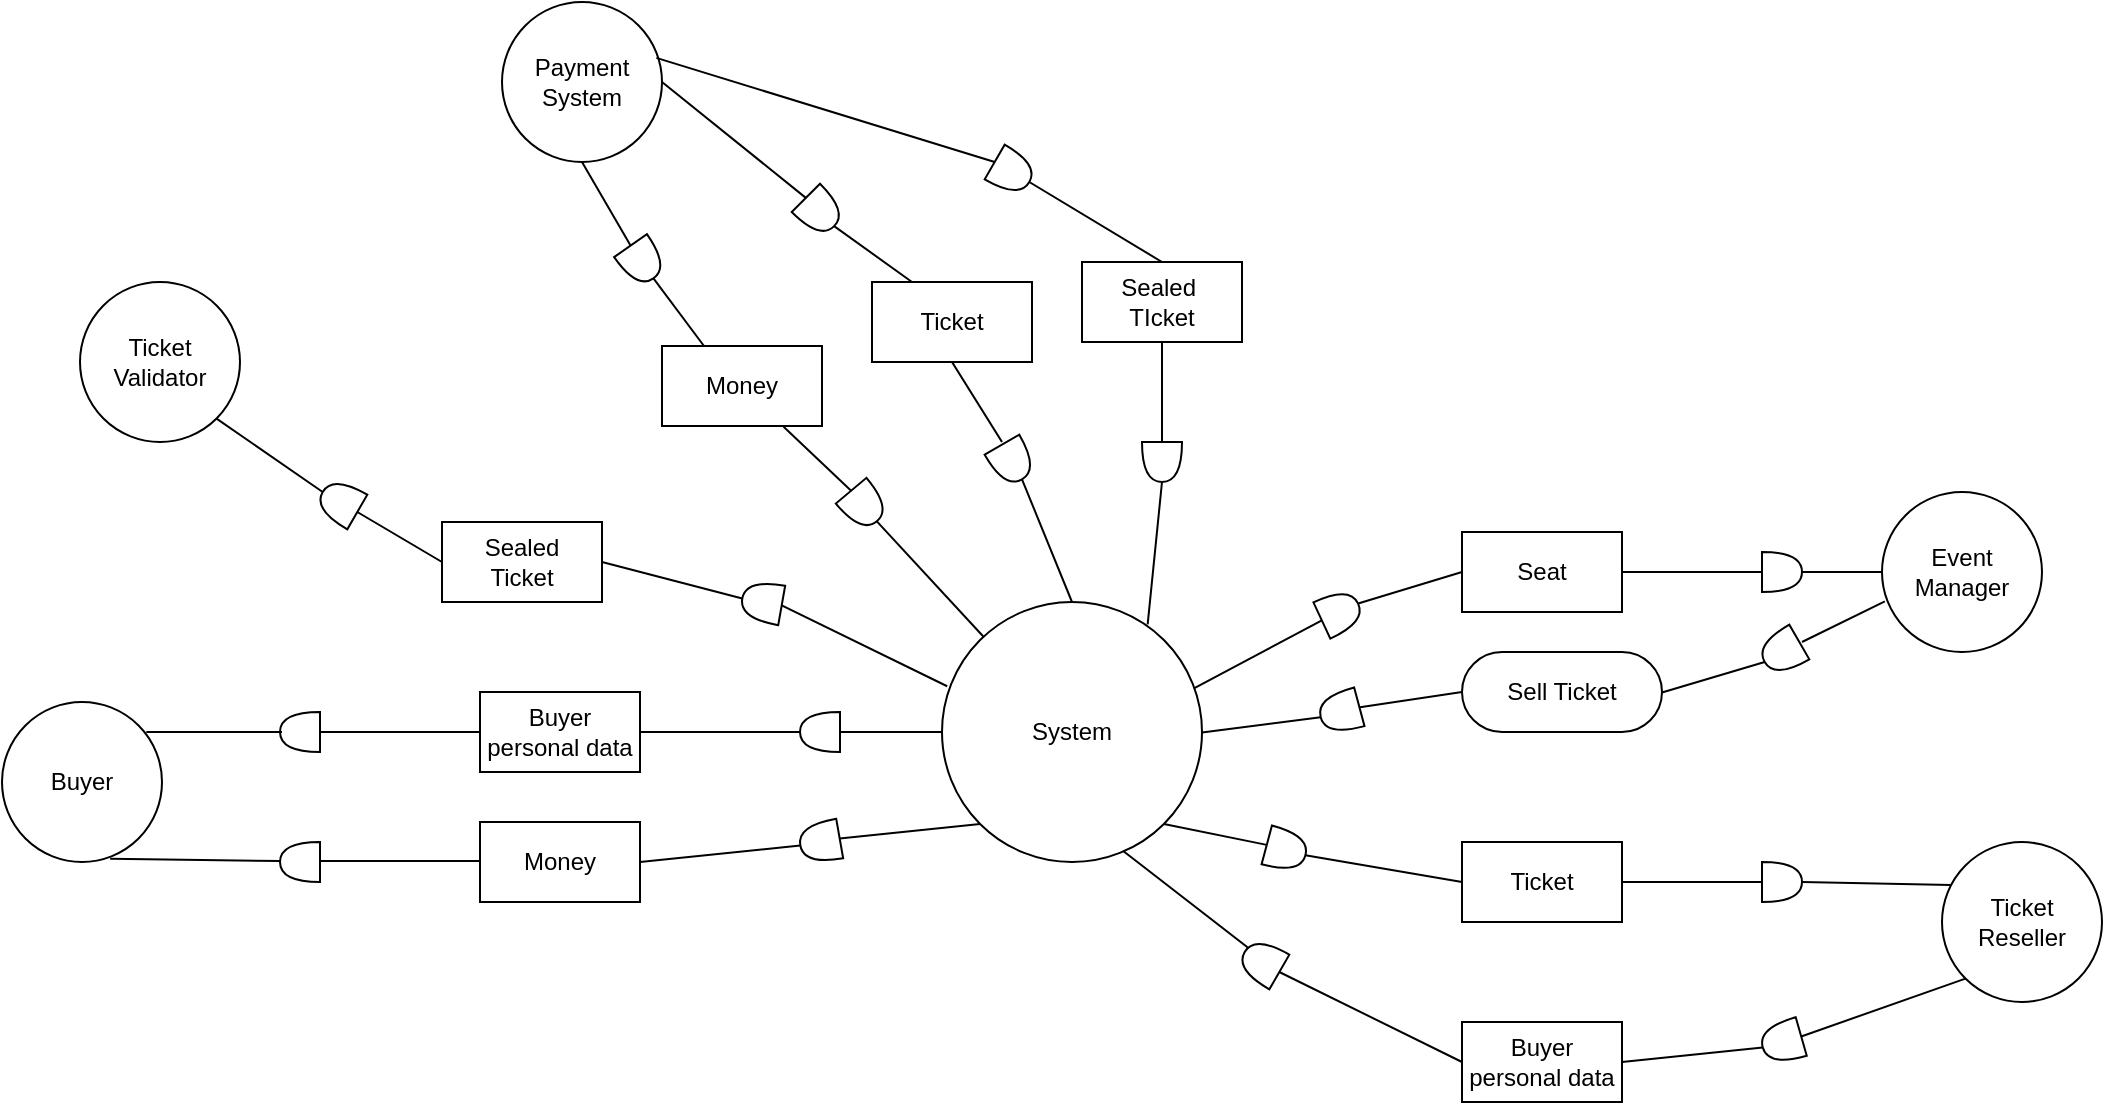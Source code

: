 <mxfile version="14.6.13" type="onedrive"><diagram id="UfplmZNuWA82le0Drqep" name="Page-1"><mxGraphModel dx="2249" dy="794" grid="1" gridSize="10" guides="1" tooltips="0" connect="1" arrows="1" fold="1" page="1" pageScale="1" pageWidth="827" pageHeight="1169" math="0" shadow="0"><root><mxCell id="0"/><mxCell id="1" parent="0"/><mxCell id="IDDfwZRc7NJ0CxkEA_dV-1" value="System" style="ellipse;whiteSpace=wrap;html=1;aspect=fixed;" vertex="1" parent="1"><mxGeometry x="140" y="790" width="130" height="130" as="geometry"/></mxCell><mxCell id="6_OvaL08BwnDvMk0NgSr-1" value="Ticket Validator" style="ellipse;whiteSpace=wrap;html=1;aspect=fixed;" vertex="1" parent="1"><mxGeometry x="-291" y="630" width="80" height="80" as="geometry"/></mxCell><mxCell id="6_OvaL08BwnDvMk0NgSr-2" value="Buyer" style="ellipse;whiteSpace=wrap;html=1;aspect=fixed;" vertex="1" parent="1"><mxGeometry x="-330" y="840" width="80" height="80" as="geometry"/></mxCell><mxCell id="IDDfwZRc7NJ0CxkEA_dV-2" style="edgeStyle=none;rounded=0;orthogonalLoop=1;jettySize=auto;html=1;exitX=0;exitY=0.5;exitDx=0;exitDy=0;entryX=0;entryY=0.5;entryDx=0;entryDy=0;entryPerimeter=0;startArrow=none;startFill=0;endArrow=none;endFill=0;startSize=0;endSize=27;" edge="1" parent="1" source="IDDfwZRc7NJ0CxkEA_dV-3" target="IDDfwZRc7NJ0CxkEA_dV-6"><mxGeometry relative="1" as="geometry"/></mxCell><mxCell id="IDDfwZRc7NJ0CxkEA_dV-3" value="Buyer personal data" style="rounded=0;whiteSpace=wrap;html=1;" vertex="1" parent="1"><mxGeometry x="-91" y="835" width="80" height="40" as="geometry"/></mxCell><mxCell id="IDDfwZRc7NJ0CxkEA_dV-4" style="edgeStyle=none;rounded=0;orthogonalLoop=1;jettySize=auto;html=1;exitX=1;exitY=0.5;exitDx=0;exitDy=0;exitPerimeter=0;entryX=1;entryY=0.5;entryDx=0;entryDy=0;startArrow=none;startFill=0;endArrow=none;endFill=0;startSize=0;endSize=27;" edge="1" parent="1" source="IDDfwZRc7NJ0CxkEA_dV-5" target="IDDfwZRc7NJ0CxkEA_dV-3"><mxGeometry relative="1" as="geometry"/></mxCell><mxCell id="IDDfwZRc7NJ0CxkEA_dV-5" value="" style="shape=or;whiteSpace=wrap;html=1;direction=east;rotation=180;" vertex="1" parent="1"><mxGeometry x="69" y="845" width="20" height="20" as="geometry"/></mxCell><mxCell id="IDDfwZRc7NJ0CxkEA_dV-6" value="" style="shape=or;whiteSpace=wrap;html=1;direction=east;rotation=180;" vertex="1" parent="1"><mxGeometry x="-191" y="845" width="20" height="20" as="geometry"/></mxCell><mxCell id="IDDfwZRc7NJ0CxkEA_dV-7" style="edgeStyle=none;rounded=0;orthogonalLoop=1;jettySize=auto;html=1;exitX=0;exitY=0.5;exitDx=0;exitDy=0;entryX=0;entryY=0.5;entryDx=0;entryDy=0;startArrow=none;startFill=0;endArrow=none;endFill=0;startSize=0;endSize=27;entryPerimeter=0;" edge="1" parent="1" source="IDDfwZRc7NJ0CxkEA_dV-1" target="IDDfwZRc7NJ0CxkEA_dV-5"><mxGeometry relative="1" as="geometry"><mxPoint x="79.0" y="865" as="sourcePoint"/><mxPoint x="-1.0" y="865" as="targetPoint"/></mxGeometry></mxCell><mxCell id="W1tSr0kheQLspX71kgCj-2" value="Event Manager" style="ellipse;whiteSpace=wrap;html=1;aspect=fixed;" vertex="1" parent="1"><mxGeometry x="610" y="735" width="80" height="80" as="geometry"/></mxCell><mxCell id="W1tSr0kheQLspX71kgCj-3" value="Ticket Reseller" style="ellipse;whiteSpace=wrap;html=1;aspect=fixed;" vertex="1" parent="1"><mxGeometry x="640" y="910" width="80" height="80" as="geometry"/></mxCell><mxCell id="IDDfwZRc7NJ0CxkEA_dV-8" style="edgeStyle=none;rounded=0;orthogonalLoop=1;jettySize=auto;html=1;entryX=0.902;entryY=0.188;entryDx=0;entryDy=0;entryPerimeter=0;startArrow=none;startFill=0;endArrow=none;endFill=0;startSize=0;endSize=27;" edge="1" parent="1" target="6_OvaL08BwnDvMk0NgSr-2"><mxGeometry relative="1" as="geometry"><mxPoint x="-190" y="855" as="sourcePoint"/><mxPoint x="-250" y="854.66" as="targetPoint"/></mxGeometry></mxCell><mxCell id="IDDfwZRc7NJ0CxkEA_dV-9" value="Payment&lt;br&gt;System" style="ellipse;whiteSpace=wrap;html=1;aspect=fixed;" vertex="1" parent="1"><mxGeometry x="-80" y="490" width="80" height="80" as="geometry"/></mxCell><mxCell id="IDDfwZRc7NJ0CxkEA_dV-10" value="" style="shape=or;whiteSpace=wrap;html=1;rotation=55;" vertex="1" parent="1"><mxGeometry x="-20" y="610" width="20" height="20" as="geometry"/></mxCell><mxCell id="IDDfwZRc7NJ0CxkEA_dV-11" value="" style="shape=or;whiteSpace=wrap;html=1;rotation=50;" vertex="1" parent="1"><mxGeometry x="91" y="732" width="20" height="20" as="geometry"/></mxCell><mxCell id="IDDfwZRc7NJ0CxkEA_dV-12" value="" style="endArrow=none;html=1;exitX=1;exitY=0.5;exitDx=0;exitDy=0;exitPerimeter=0;" edge="1" parent="1" source="IDDfwZRc7NJ0CxkEA_dV-11" target="IDDfwZRc7NJ0CxkEA_dV-1"><mxGeometry width="50" height="50" relative="1" as="geometry"><mxPoint x="111" y="752" as="sourcePoint"/><mxPoint x="129.4" y="768.08" as="targetPoint"/></mxGeometry></mxCell><mxCell id="IDDfwZRc7NJ0CxkEA_dV-13" value="" style="endArrow=none;html=1;exitX=1;exitY=0.5;exitDx=0;exitDy=0;exitPerimeter=0;" edge="1" parent="1" source="IDDfwZRc7NJ0CxkEA_dV-10"><mxGeometry width="50" height="50" relative="1" as="geometry"><mxPoint x="-4.303" y="630.0" as="sourcePoint"/><mxPoint x="21" y="662" as="targetPoint"/></mxGeometry></mxCell><mxCell id="IDDfwZRc7NJ0CxkEA_dV-14" value="" style="endArrow=none;html=1;exitX=0.76;exitY=1.01;exitDx=0;exitDy=0;entryX=0;entryY=0.5;entryDx=0;entryDy=0;entryPerimeter=0;exitPerimeter=0;" edge="1" parent="1" target="IDDfwZRc7NJ0CxkEA_dV-11"><mxGeometry width="50" height="50" relative="1" as="geometry"><mxPoint x="60.8" y="702.4" as="sourcePoint"/><mxPoint x="131.6" y="722.12" as="targetPoint"/></mxGeometry></mxCell><mxCell id="IDDfwZRc7NJ0CxkEA_dV-15" value="Money" style="rounded=0;whiteSpace=wrap;html=1;" vertex="1" parent="1"><mxGeometry y="662" width="80" height="40" as="geometry"/></mxCell><mxCell id="IDDfwZRc7NJ0CxkEA_dV-16" value="" style="endArrow=none;html=1;exitX=0.5;exitY=1;exitDx=0;exitDy=0;entryX=0;entryY=0.5;entryDx=0;entryDy=0;entryPerimeter=0;" edge="1" parent="1" source="IDDfwZRc7NJ0CxkEA_dV-9" target="IDDfwZRc7NJ0CxkEA_dV-10"><mxGeometry width="50" height="50" relative="1" as="geometry"><mxPoint x="-40.004" y="576.192" as="sourcePoint"/><mxPoint x="-14.74" y="610" as="targetPoint"/></mxGeometry></mxCell><mxCell id="IDDfwZRc7NJ0CxkEA_dV-17" value="" style="shape=or;whiteSpace=wrap;html=1;rotation=60;" vertex="1" parent="1"><mxGeometry x="165" y="710" width="20" height="20" as="geometry"/></mxCell><mxCell id="IDDfwZRc7NJ0CxkEA_dV-18" value="" style="shape=or;whiteSpace=wrap;html=1;rotation=45;" vertex="1" parent="1"><mxGeometry x="69" y="585" width="20" height="20" as="geometry"/></mxCell><mxCell id="IDDfwZRc7NJ0CxkEA_dV-19" value="" style="endArrow=none;html=1;entryX=1;entryY=0.5;entryDx=0;entryDy=0;entryPerimeter=0;exitX=0.25;exitY=0;exitDx=0;exitDy=0;" edge="1" parent="1" source="IDDfwZRc7NJ0CxkEA_dV-21" target="IDDfwZRc7NJ0CxkEA_dV-18"><mxGeometry width="50" height="50" relative="1" as="geometry"><mxPoint x="268" y="645.0" as="sourcePoint"/><mxPoint x="300.603" y="616.96" as="targetPoint"/><Array as="points"/></mxGeometry></mxCell><mxCell id="IDDfwZRc7NJ0CxkEA_dV-20" value="" style="endArrow=none;html=1;exitX=1;exitY=0.5;exitDx=0;exitDy=0;exitPerimeter=0;entryX=0.5;entryY=0;entryDx=0;entryDy=0;" edge="1" parent="1" source="IDDfwZRc7NJ0CxkEA_dV-17" target="IDDfwZRc7NJ0CxkEA_dV-1"><mxGeometry width="50" height="50" relative="1" as="geometry"><mxPoint x="215.004" y="703.887" as="sourcePoint"/><mxPoint x="235" y="680" as="targetPoint"/><Array as="points"/></mxGeometry></mxCell><mxCell id="IDDfwZRc7NJ0CxkEA_dV-21" value="Ticket" style="rounded=0;whiteSpace=wrap;html=1;" vertex="1" parent="1"><mxGeometry x="105" y="630" width="80" height="40" as="geometry"/></mxCell><mxCell id="IDDfwZRc7NJ0CxkEA_dV-22" value="" style="endArrow=none;html=1;entryX=0;entryY=0.5;entryDx=0;entryDy=0;entryPerimeter=0;exitX=1;exitY=0.5;exitDx=0;exitDy=0;" edge="1" parent="1" source="IDDfwZRc7NJ0CxkEA_dV-9" target="IDDfwZRc7NJ0CxkEA_dV-18"><mxGeometry width="50" height="50" relative="1" as="geometry"><mxPoint x="10" y="558.04" as="sourcePoint"/><mxPoint x="42.603" y="530.0" as="targetPoint"/><Array as="points"/></mxGeometry></mxCell><mxCell id="W1tSr0kheQLspX71kgCj-4" style="edgeStyle=none;rounded=0;orthogonalLoop=1;jettySize=auto;html=1;entryX=1;entryY=1;entryDx=0;entryDy=0;startArrow=none;startFill=0;endArrow=none;endFill=0;startSize=0;endSize=27;exitX=1;exitY=0.5;exitDx=0;exitDy=0;exitPerimeter=0;" edge="1" parent="1" source="W1tSr0kheQLspX71kgCj-5" target="6_OvaL08BwnDvMk0NgSr-1"><mxGeometry relative="1" as="geometry"><mxPoint x="-160" y="740" as="sourcePoint"/><mxPoint x="-240" y="864.66" as="targetPoint"/></mxGeometry></mxCell><mxCell id="W1tSr0kheQLspX71kgCj-5" value="" style="shape=or;whiteSpace=wrap;html=1;direction=east;rotation=-150;" vertex="1" parent="1"><mxGeometry x="-171" y="730" width="20" height="20" as="geometry"/></mxCell><mxCell id="IDDfwZRc7NJ0CxkEA_dV-23" value="" style="endArrow=none;html=1;entryX=0.5;entryY=1;entryDx=0;entryDy=0;" edge="1" parent="1" target="IDDfwZRc7NJ0CxkEA_dV-21"><mxGeometry width="50" height="50" relative="1" as="geometry"><mxPoint x="170" y="710" as="sourcePoint"/><mxPoint x="197.603" y="681.96" as="targetPoint"/><Array as="points"/></mxGeometry></mxCell><mxCell id="W1tSr0kheQLspX71kgCj-6" style="edgeStyle=none;rounded=0;orthogonalLoop=1;jettySize=auto;html=1;entryX=0;entryY=0.5;entryDx=0;entryDy=0;entryPerimeter=0;startArrow=none;startFill=0;endArrow=none;endFill=0;startSize=0;endSize=27;exitX=0;exitY=0.5;exitDx=0;exitDy=0;" edge="1" parent="1" source="W1tSr0kheQLspX71kgCj-7" target="W1tSr0kheQLspX71kgCj-5"><mxGeometry relative="1" as="geometry"><mxPoint x="-110" y="760" as="sourcePoint"/><mxPoint x="-161" y="865" as="targetPoint"/></mxGeometry></mxCell><mxCell id="W1tSr0kheQLspX71kgCj-7" value="Sealed&lt;br&gt;Ticket" style="rounded=0;whiteSpace=wrap;html=1;" vertex="1" parent="1"><mxGeometry x="-110" y="750" width="80" height="40" as="geometry"/></mxCell><mxCell id="W1tSr0kheQLspX71kgCj-8" style="edgeStyle=none;rounded=0;orthogonalLoop=1;jettySize=auto;html=1;entryX=1;entryY=0.5;entryDx=0;entryDy=0;startArrow=none;startFill=0;endArrow=none;endFill=0;startSize=0;endSize=27;exitX=1;exitY=0.5;exitDx=0;exitDy=0;exitPerimeter=0;" edge="1" parent="1" source="W1tSr0kheQLspX71kgCj-9" target="W1tSr0kheQLspX71kgCj-7"><mxGeometry relative="1" as="geometry"><mxPoint x="40" y="790" as="sourcePoint"/><mxPoint x="-1" y="865" as="targetPoint"/></mxGeometry></mxCell><mxCell id="W1tSr0kheQLspX71kgCj-9" value="" style="shape=or;whiteSpace=wrap;html=1;direction=east;rotation=-170;" vertex="1" parent="1"><mxGeometry x="40" y="780" width="20" height="20" as="geometry"/></mxCell><mxCell id="W1tSr0kheQLspX71kgCj-11" style="edgeStyle=none;rounded=0;orthogonalLoop=1;jettySize=auto;html=1;exitX=0.02;exitY=0.324;exitDx=0;exitDy=0;exitPerimeter=0;entryX=0;entryY=0.5;entryDx=0;entryDy=0;startArrow=none;startFill=0;endArrow=none;endFill=0;startSize=0;endSize=27;entryPerimeter=0;" edge="1" parent="1" source="IDDfwZRc7NJ0CxkEA_dV-1" target="W1tSr0kheQLspX71kgCj-9"><mxGeometry relative="1" as="geometry"><mxPoint x="79" y="865" as="sourcePoint"/><mxPoint x="-1" y="865" as="targetPoint"/></mxGeometry></mxCell><mxCell id="IDDfwZRc7NJ0CxkEA_dV-24" style="edgeStyle=none;rounded=0;orthogonalLoop=1;jettySize=auto;html=1;exitX=0;exitY=0.5;exitDx=0;exitDy=0;entryX=1;entryY=0.5;entryDx=0;entryDy=0;entryPerimeter=0;endArrow=none;endFill=0;" edge="1" parent="1" source="IDDfwZRc7NJ0CxkEA_dV-26" target="IDDfwZRc7NJ0CxkEA_dV-27"><mxGeometry relative="1" as="geometry"/></mxCell><mxCell id="IDDfwZRc7NJ0CxkEA_dV-25" style="edgeStyle=none;rounded=0;orthogonalLoop=1;jettySize=auto;html=1;exitX=1;exitY=0.5;exitDx=0;exitDy=0;endArrow=none;endFill=0;" edge="1" parent="1" source="IDDfwZRc7NJ0CxkEA_dV-26" target="IDDfwZRc7NJ0CxkEA_dV-28"><mxGeometry relative="1" as="geometry"/></mxCell><mxCell id="IDDfwZRc7NJ0CxkEA_dV-26" value="Seat" style="rounded=0;whiteSpace=wrap;html=1;" vertex="1" parent="1"><mxGeometry x="400" y="755" width="80" height="40" as="geometry"/></mxCell><mxCell id="IDDfwZRc7NJ0CxkEA_dV-27" value="" style="shape=or;whiteSpace=wrap;html=1;rotation=-205;direction=west;" vertex="1" parent="1"><mxGeometry x="329" y="785" width="20" height="20" as="geometry"/></mxCell><mxCell id="IDDfwZRc7NJ0CxkEA_dV-28" value="" style="shape=or;whiteSpace=wrap;html=1;rotation=0;direction=east;" vertex="1" parent="1"><mxGeometry x="550" y="765" width="20" height="20" as="geometry"/></mxCell><mxCell id="IDDfwZRc7NJ0CxkEA_dV-31" style="edgeStyle=none;rounded=0;orthogonalLoop=1;jettySize=auto;html=1;exitX=1;exitY=0.5;exitDx=0;exitDy=0;endArrow=none;endFill=0;entryX=0;entryY=0.5;entryDx=0;entryDy=0;exitPerimeter=0;" edge="1" parent="1" source="IDDfwZRc7NJ0CxkEA_dV-28" target="W1tSr0kheQLspX71kgCj-2"><mxGeometry relative="1" as="geometry"><mxPoint x="490.0" y="805" as="sourcePoint"/><mxPoint x="559.983" y="796.252" as="targetPoint"/></mxGeometry></mxCell><mxCell id="W1tSr0kheQLspX71kgCj-12" style="edgeStyle=none;rounded=0;orthogonalLoop=1;jettySize=auto;html=1;exitX=1;exitY=1;exitDx=0;exitDy=0;startArrow=none;startFill=0;endArrow=none;endFill=0;startSize=0;endSize=27;entryX=0;entryY=0.5;entryDx=0;entryDy=0;entryPerimeter=0;" edge="1" parent="1" source="IDDfwZRc7NJ0CxkEA_dV-1" target="W1tSr0kheQLspX71kgCj-13"><mxGeometry relative="1" as="geometry"><mxPoint x="79" y="865.0" as="sourcePoint"/><mxPoint x="320" y="940" as="targetPoint"/></mxGeometry></mxCell><mxCell id="W1tSr0kheQLspX71kgCj-13" value="" style="shape=or;whiteSpace=wrap;html=1;direction=east;rotation=15;" vertex="1" parent="1"><mxGeometry x="302.04" y="904.03" width="20" height="20" as="geometry"/></mxCell><mxCell id="IDDfwZRc7NJ0CxkEA_dV-32" style="edgeStyle=none;rounded=0;orthogonalLoop=1;jettySize=auto;html=1;exitX=0;exitY=0.5;exitDx=0;exitDy=0;entryX=0.969;entryY=0.332;entryDx=0;entryDy=0;entryPerimeter=0;endArrow=none;endFill=0;exitPerimeter=0;" edge="1" parent="1" source="IDDfwZRc7NJ0CxkEA_dV-27" target="IDDfwZRc7NJ0CxkEA_dV-1"><mxGeometry relative="1" as="geometry"><mxPoint x="320" y="825" as="sourcePoint"/><mxPoint x="260" y="830" as="targetPoint"/></mxGeometry></mxCell><mxCell id="W1tSr0kheQLspX71kgCj-14" style="edgeStyle=none;rounded=0;orthogonalLoop=1;jettySize=auto;html=1;exitX=1;exitY=0.5;exitDx=0;exitDy=0;exitPerimeter=0;startArrow=none;startFill=0;endArrow=none;endFill=0;startSize=0;endSize=27;entryX=0;entryY=0.5;entryDx=0;entryDy=0;" edge="1" parent="1" source="W1tSr0kheQLspX71kgCj-13" target="W1tSr0kheQLspX71kgCj-15"><mxGeometry relative="1" as="geometry"><mxPoint x="79" y="865" as="sourcePoint"/><mxPoint x="370" y="910" as="targetPoint"/></mxGeometry></mxCell><mxCell id="IDDfwZRc7NJ0CxkEA_dV-33" value="Sell Ticket" style="rounded=1;whiteSpace=wrap;html=1;glass=0;arcSize=50;" vertex="1" parent="1"><mxGeometry x="400" y="815" width="100" height="40" as="geometry"/></mxCell><mxCell id="W1tSr0kheQLspX71kgCj-15" value="Ticket" style="rounded=0;whiteSpace=wrap;html=1;" vertex="1" parent="1"><mxGeometry x="400" y="910" width="80" height="40" as="geometry"/></mxCell><mxCell id="IDDfwZRc7NJ0CxkEA_dV-34" value="" style="shape=or;whiteSpace=wrap;html=1;rotation=-210;direction=east;" vertex="1" parent="1"><mxGeometry x="550" y="805" width="20" height="20" as="geometry"/></mxCell><mxCell id="W1tSr0kheQLspX71kgCj-16" style="edgeStyle=none;rounded=0;orthogonalLoop=1;jettySize=auto;html=1;exitX=1;exitY=0.5;exitDx=0;exitDy=0;startArrow=none;startFill=0;endArrow=none;endFill=0;startSize=0;endSize=27;entryX=0;entryY=0.5;entryDx=0;entryDy=0;entryPerimeter=0;" edge="1" parent="1" source="W1tSr0kheQLspX71kgCj-15" target="W1tSr0kheQLspX71kgCj-17"><mxGeometry relative="1" as="geometry"><mxPoint x="150" y="865" as="sourcePoint"/><mxPoint x="520" y="1050" as="targetPoint"/></mxGeometry></mxCell><mxCell id="W1tSr0kheQLspX71kgCj-17" value="" style="shape=or;whiteSpace=wrap;html=1;direction=east;rotation=0;" vertex="1" parent="1"><mxGeometry x="550" y="920" width="20" height="20" as="geometry"/></mxCell><mxCell id="IDDfwZRc7NJ0CxkEA_dV-35" style="edgeStyle=none;rounded=0;orthogonalLoop=1;jettySize=auto;html=1;endArrow=none;endFill=0;entryX=0.018;entryY=0.684;entryDx=0;entryDy=0;entryPerimeter=0;" edge="1" parent="1" target="W1tSr0kheQLspX71kgCj-2"><mxGeometry relative="1" as="geometry"><mxPoint x="570" y="810" as="sourcePoint"/><mxPoint x="620" y="785" as="targetPoint"/></mxGeometry></mxCell><mxCell id="IDDfwZRc7NJ0CxkEA_dV-36" style="edgeStyle=none;rounded=0;orthogonalLoop=1;jettySize=auto;html=1;endArrow=none;endFill=0;entryX=1;entryY=0.5;entryDx=0;entryDy=0;entryPerimeter=0;" edge="1" parent="1" target="IDDfwZRc7NJ0CxkEA_dV-34"><mxGeometry relative="1" as="geometry"><mxPoint x="500" y="835.28" as="sourcePoint"/><mxPoint x="541.44" y="815.0" as="targetPoint"/></mxGeometry></mxCell><mxCell id="W1tSr0kheQLspX71kgCj-18" style="edgeStyle=none;rounded=0;orthogonalLoop=1;jettySize=auto;html=1;exitX=1;exitY=0.5;exitDx=0;exitDy=0;exitPerimeter=0;entryX=0.057;entryY=0.268;entryDx=0;entryDy=0;startArrow=none;startFill=0;endArrow=none;endFill=0;startSize=0;endSize=27;entryPerimeter=0;" edge="1" parent="1" source="W1tSr0kheQLspX71kgCj-17" target="W1tSr0kheQLspX71kgCj-3"><mxGeometry relative="1" as="geometry"><mxPoint x="79" y="865" as="sourcePoint"/><mxPoint x="-1" y="865" as="targetPoint"/></mxGeometry></mxCell><mxCell id="IDDfwZRc7NJ0CxkEA_dV-37" value="" style="shape=or;whiteSpace=wrap;html=1;rotation=-195;direction=east;" vertex="1" parent="1"><mxGeometry x="329" y="835" width="20" height="20" as="geometry"/></mxCell><mxCell id="IDDfwZRc7NJ0CxkEA_dV-38" style="edgeStyle=none;rounded=0;orthogonalLoop=1;jettySize=auto;html=1;endArrow=none;endFill=0;entryX=0;entryY=0.5;entryDx=0;entryDy=0;" edge="1" parent="1" target="IDDfwZRc7NJ0CxkEA_dV-33"><mxGeometry relative="1" as="geometry"><mxPoint x="349" y="842.64" as="sourcePoint"/><mxPoint x="400.34" y="827.36" as="targetPoint"/></mxGeometry></mxCell><mxCell id="IDDfwZRc7NJ0CxkEA_dV-39" style="edgeStyle=none;rounded=0;orthogonalLoop=1;jettySize=auto;html=1;endArrow=none;endFill=0;entryX=1;entryY=0.5;entryDx=0;entryDy=0;entryPerimeter=0;" edge="1" parent="1" target="IDDfwZRc7NJ0CxkEA_dV-37"><mxGeometry relative="1" as="geometry"><mxPoint x="270" y="855.28" as="sourcePoint"/><mxPoint x="311.44" y="835.0" as="targetPoint"/></mxGeometry></mxCell><mxCell id="IDDfwZRc7NJ0CxkEA_dV-40" value="Money" style="rounded=0;whiteSpace=wrap;html=1;" vertex="1" parent="1"><mxGeometry x="-91" y="900" width="80" height="40" as="geometry"/></mxCell><mxCell id="IDDfwZRc7NJ0CxkEA_dV-41" value="" style="shape=or;whiteSpace=wrap;html=1;direction=east;rotation=-180;" vertex="1" parent="1"><mxGeometry x="-191" y="910" width="20" height="20" as="geometry"/></mxCell><mxCell id="IDDfwZRc7NJ0CxkEA_dV-42" style="edgeStyle=none;rounded=0;orthogonalLoop=1;jettySize=auto;html=1;exitX=0;exitY=0.5;exitDx=0;exitDy=0;entryX=0;entryY=0.5;entryDx=0;entryDy=0;entryPerimeter=0;startArrow=none;startFill=0;endArrow=none;endFill=0;startSize=0;endSize=27;" edge="1" parent="1"><mxGeometry relative="1" as="geometry"><mxPoint x="-91" y="919.52" as="sourcePoint"/><mxPoint x="-171" y="919.52" as="targetPoint"/></mxGeometry></mxCell><mxCell id="IDDfwZRc7NJ0CxkEA_dV-43" style="edgeStyle=none;rounded=0;orthogonalLoop=1;jettySize=auto;html=1;entryX=0.676;entryY=0.979;entryDx=0;entryDy=0;entryPerimeter=0;startArrow=none;startFill=0;endArrow=none;endFill=0;startSize=0;endSize=27;" edge="1" parent="1" target="6_OvaL08BwnDvMk0NgSr-2"><mxGeometry relative="1" as="geometry"><mxPoint x="-191" y="919.52" as="sourcePoint"/><mxPoint x="-258.84" y="919.56" as="targetPoint"/></mxGeometry></mxCell><mxCell id="IDDfwZRc7NJ0CxkEA_dV-44" style="edgeStyle=none;rounded=0;orthogonalLoop=1;jettySize=auto;html=1;exitX=1;exitY=0.5;exitDx=0;exitDy=0;exitPerimeter=0;entryX=1;entryY=0.5;entryDx=0;entryDy=0;startArrow=none;startFill=0;endArrow=none;endFill=0;startSize=0;endSize=27;" edge="1" parent="1" source="IDDfwZRc7NJ0CxkEA_dV-45"><mxGeometry relative="1" as="geometry"><mxPoint x="-11" y="920" as="targetPoint"/></mxGeometry></mxCell><mxCell id="IDDfwZRc7NJ0CxkEA_dV-45" value="" style="shape=or;whiteSpace=wrap;html=1;direction=east;rotation=-190;" vertex="1" parent="1"><mxGeometry x="69" y="900" width="20" height="20" as="geometry"/></mxCell><mxCell id="IDDfwZRc7NJ0CxkEA_dV-46" style="edgeStyle=none;rounded=0;orthogonalLoop=1;jettySize=auto;html=1;exitX=0;exitY=1;exitDx=0;exitDy=0;entryX=0;entryY=0.5;entryDx=0;entryDy=0;startArrow=none;startFill=0;endArrow=none;endFill=0;startSize=0;endSize=27;entryPerimeter=0;" edge="1" parent="1" source="IDDfwZRc7NJ0CxkEA_dV-1" target="IDDfwZRc7NJ0CxkEA_dV-45"><mxGeometry relative="1" as="geometry"><mxPoint x="140" y="920" as="sourcePoint"/><mxPoint x="-1.0" y="930" as="targetPoint"/></mxGeometry></mxCell><mxCell id="W1tSr0kheQLspX71kgCj-21" value="Buyer personal data" style="rounded=0;whiteSpace=wrap;html=1;" vertex="1" parent="1"><mxGeometry x="400" y="1000" width="80" height="40" as="geometry"/></mxCell><mxCell id="W1tSr0kheQLspX71kgCj-23" style="edgeStyle=none;rounded=0;orthogonalLoop=1;jettySize=auto;html=1;exitX=0.697;exitY=0.958;exitDx=0;exitDy=0;startArrow=none;startFill=0;endArrow=none;endFill=0;startSize=0;endSize=27;exitPerimeter=0;entryX=0;entryY=0.5;entryDx=0;entryDy=0;entryPerimeter=0;" edge="1" parent="1" source="IDDfwZRc7NJ0CxkEA_dV-1" target="W1tSr0kheQLspX71kgCj-24"><mxGeometry relative="1" as="geometry"><mxPoint x="260.962" y="910.962" as="sourcePoint"/><mxPoint x="280" y="960" as="targetPoint"/></mxGeometry></mxCell><mxCell id="W1tSr0kheQLspX71kgCj-24" value="" style="shape=or;whiteSpace=wrap;html=1;direction=east;rotation=-150;" vertex="1" parent="1"><mxGeometry x="290" y="960" width="20" height="20" as="geometry"/></mxCell><mxCell id="W1tSr0kheQLspX71kgCj-25" style="edgeStyle=none;rounded=0;orthogonalLoop=1;jettySize=auto;html=1;exitX=1;exitY=0.5;exitDx=0;exitDy=0;startArrow=none;startFill=0;endArrow=none;endFill=0;startSize=0;endSize=27;entryX=1;entryY=0.5;entryDx=0;entryDy=0;entryPerimeter=0;" edge="1" parent="1" source="W1tSr0kheQLspX71kgCj-21" target="W1tSr0kheQLspX71kgCj-27"><mxGeometry relative="1" as="geometry"><mxPoint x="580" y="940" as="sourcePoint"/><mxPoint x="550" y="1010" as="targetPoint"/></mxGeometry></mxCell><mxCell id="W1tSr0kheQLspX71kgCj-26" style="edgeStyle=none;rounded=0;orthogonalLoop=1;jettySize=auto;html=1;startArrow=none;startFill=0;endArrow=none;endFill=0;startSize=0;endSize=27;entryX=0;entryY=0.5;entryDx=0;entryDy=0;exitX=0;exitY=0.5;exitDx=0;exitDy=0;exitPerimeter=0;" edge="1" parent="1" source="W1tSr0kheQLspX71kgCj-24" target="W1tSr0kheQLspX71kgCj-21"><mxGeometry relative="1" as="geometry"><mxPoint x="320" y="1000" as="sourcePoint"/><mxPoint x="318.66" y="985" as="targetPoint"/></mxGeometry></mxCell><mxCell id="W1tSr0kheQLspX71kgCj-27" value="" style="shape=or;whiteSpace=wrap;html=1;direction=east;rotation=-196;" vertex="1" parent="1"><mxGeometry x="550" y="1000" width="20" height="20" as="geometry"/></mxCell><mxCell id="W1tSr0kheQLspX71kgCj-28" style="edgeStyle=none;rounded=0;orthogonalLoop=1;jettySize=auto;html=1;startArrow=none;startFill=0;endArrow=none;endFill=0;startSize=0;endSize=27;entryX=0;entryY=1;entryDx=0;entryDy=0;exitX=0;exitY=0.5;exitDx=0;exitDy=0;exitPerimeter=0;" edge="1" parent="1" source="W1tSr0kheQLspX71kgCj-27" target="W1tSr0kheQLspX71kgCj-3"><mxGeometry relative="1" as="geometry"><mxPoint x="600" y="1040" as="sourcePoint"/><mxPoint x="560.387" y="1022.756" as="targetPoint"/></mxGeometry></mxCell><mxCell id="9-_r36rB7PJI8lkOyMsJ-1" value="Sealed&amp;nbsp;&lt;br&gt;TIcket" style="rounded=0;whiteSpace=wrap;html=1;" vertex="1" parent="1"><mxGeometry x="210" y="620" width="80" height="40" as="geometry"/></mxCell><mxCell id="9-_r36rB7PJI8lkOyMsJ-2" value="" style="shape=or;whiteSpace=wrap;html=1;rotation=30;" vertex="1" parent="1"><mxGeometry x="165" y="565" width="20" height="20" as="geometry"/></mxCell><mxCell id="9-_r36rB7PJI8lkOyMsJ-3" value="" style="endArrow=none;html=1;entryX=0;entryY=0.5;entryDx=0;entryDy=0;entryPerimeter=0;exitX=0.965;exitY=0.349;exitDx=0;exitDy=0;exitPerimeter=0;" edge="1" parent="1" source="IDDfwZRc7NJ0CxkEA_dV-9" target="9-_r36rB7PJI8lkOyMsJ-2"><mxGeometry width="50" height="50" relative="1" as="geometry"><mxPoint x="10" y="540" as="sourcePoint"/><mxPoint x="81.929" y="597.929" as="targetPoint"/><Array as="points"/></mxGeometry></mxCell><mxCell id="9-_r36rB7PJI8lkOyMsJ-4" value="" style="endArrow=none;html=1;entryX=0.5;entryY=0;entryDx=0;entryDy=0;exitX=1;exitY=0.5;exitDx=0;exitDy=0;exitPerimeter=0;" edge="1" parent="1" source="9-_r36rB7PJI8lkOyMsJ-2" target="9-_r36rB7PJI8lkOyMsJ-1"><mxGeometry width="50" height="50" relative="1" as="geometry"><mxPoint x="7.2" y="527.92" as="sourcePoint"/><mxPoint x="176.34" y="580.0" as="targetPoint"/><Array as="points"/></mxGeometry></mxCell><mxCell id="9-_r36rB7PJI8lkOyMsJ-5" value="" style="endArrow=none;html=1;entryX=0.5;entryY=1;entryDx=0;entryDy=0;exitX=0;exitY=0.5;exitDx=0;exitDy=0;exitPerimeter=0;" edge="1" parent="1" source="9-_r36rB7PJI8lkOyMsJ-6" target="9-_r36rB7PJI8lkOyMsJ-1"><mxGeometry width="50" height="50" relative="1" as="geometry"><mxPoint x="250" y="710" as="sourcePoint"/><mxPoint x="155" y="680.0" as="targetPoint"/><Array as="points"/></mxGeometry></mxCell><mxCell id="9-_r36rB7PJI8lkOyMsJ-6" value="" style="shape=or;whiteSpace=wrap;html=1;rotation=90;" vertex="1" parent="1"><mxGeometry x="240" y="710" width="20" height="20" as="geometry"/></mxCell><mxCell id="9-_r36rB7PJI8lkOyMsJ-7" value="" style="endArrow=none;html=1;exitX=0.791;exitY=0.086;exitDx=0;exitDy=0;exitPerimeter=0;entryX=1;entryY=0.5;entryDx=0;entryDy=0;entryPerimeter=0;" edge="1" parent="1" source="IDDfwZRc7NJ0CxkEA_dV-1" target="9-_r36rB7PJI8lkOyMsJ-6"><mxGeometry width="50" height="50" relative="1" as="geometry"><mxPoint x="260" y="720.0" as="sourcePoint"/><mxPoint x="230" y="730" as="targetPoint"/><Array as="points"/></mxGeometry></mxCell></root></mxGraphModel></diagram></mxfile>